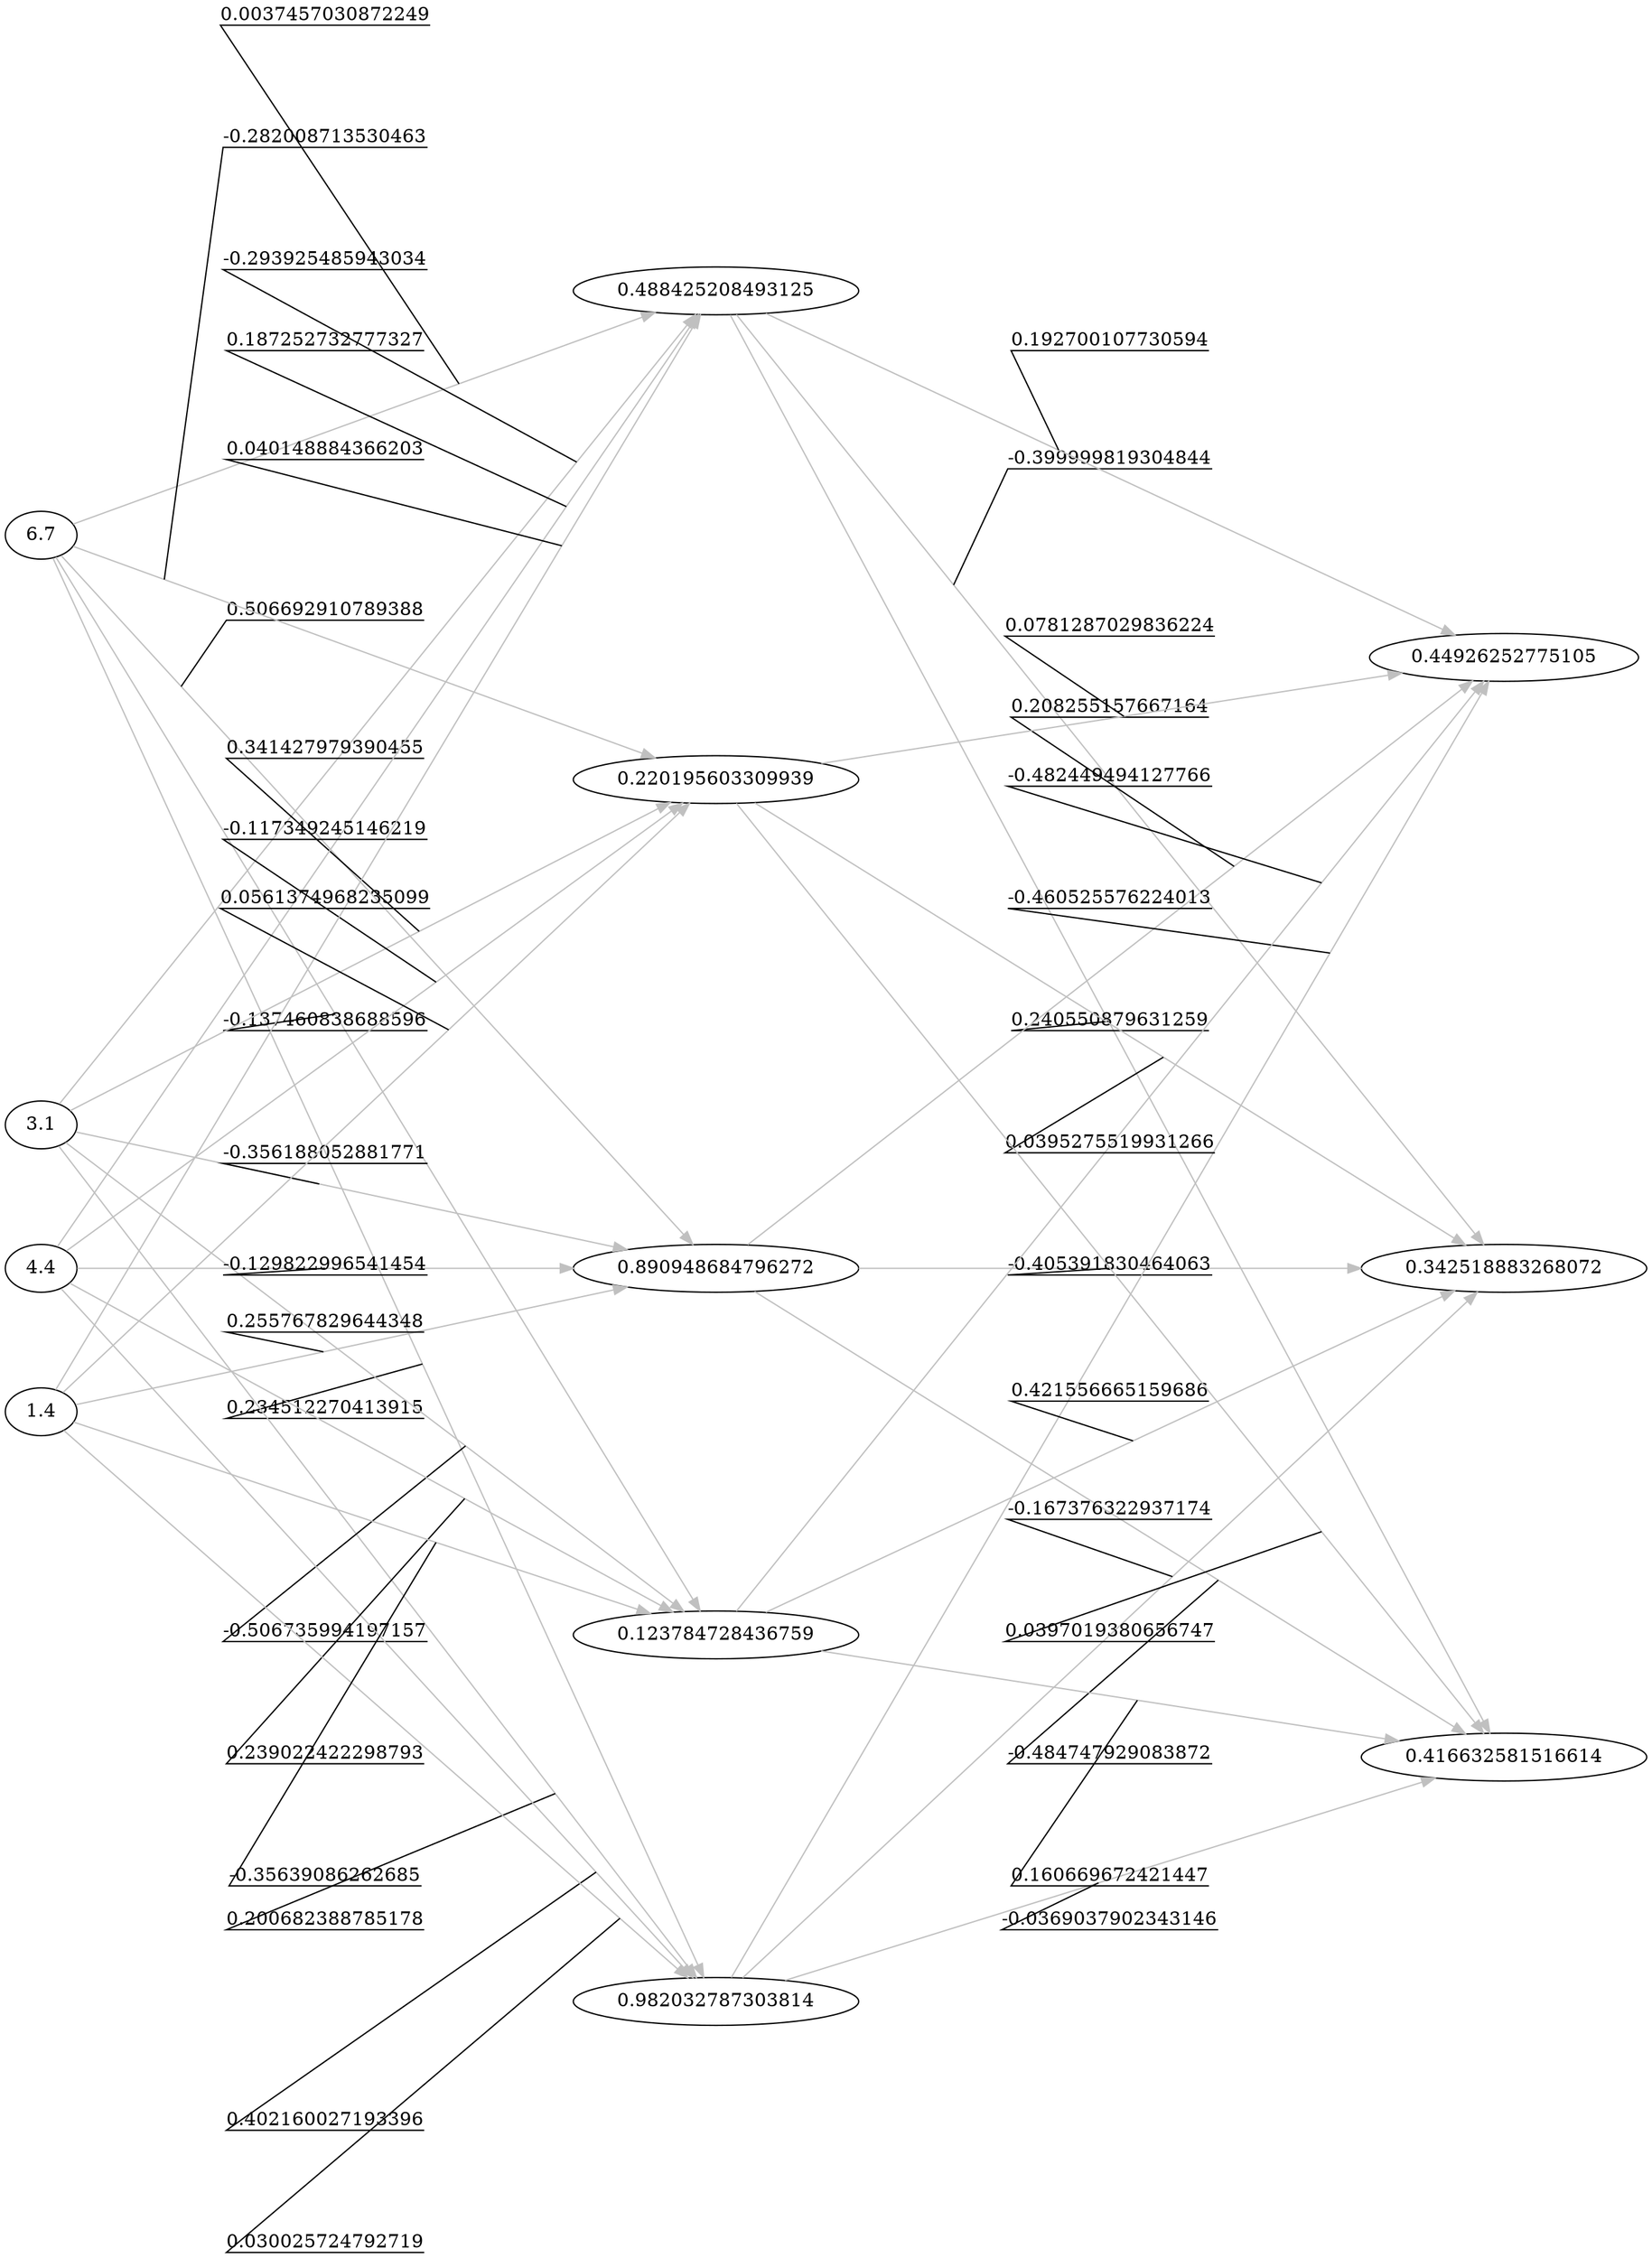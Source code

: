 digraph { 
rankdir=LR;
nodesep=1;
ranksep=3;
splines=line;
{ rank=same; "6.7" "3.1" "4.4" "1.4" ; }
{ rank=same; "0.488425208493125" "0.890948684796272" "0.982032787303814" "0.123784728436759" "0.220195603309939" "0.488425208493125" "0.890948684796272" "0.982032787303814" "0.123784728436759" "0.220195603309939" "0.488425208493125" "0.890948684796272" "0.982032787303814" "0.123784728436759" "0.220195603309939" "0.488425208493125" "0.890948684796272" "0.982032787303814" "0.123784728436759" "0.220195603309939" ; }
"6.7" -> "0.488425208493125" [label="0.0037457030872249" color="grey" decorate=true];
"6.7" -> "0.890948684796272" [label="0.506692910789388" color="grey" decorate=true];
"6.7" -> "0.982032787303814" [label="0.234512270413915" color="grey" decorate=true];
"6.7" -> "0.123784728436759" [label="-0.137460838688596" color="grey" decorate=true];
"6.7" -> "0.220195603309939" [label="-0.282008713530463" color="grey" decorate=true];
"3.1" -> "0.488425208493125" [label="-0.293925485943034" color="grey" decorate=true];
"3.1" -> "0.890948684796272" [label="-0.356188052881771" color="grey" decorate=true];
"3.1" -> "0.982032787303814" [label="0.200682388785178" color="grey" decorate=true];
"3.1" -> "0.123784728436759" [label="-0.506735994197157" color="grey" decorate=true];
"3.1" -> "0.220195603309939" [label="0.341427979390455" color="grey" decorate=true];
"4.4" -> "0.488425208493125" [label="0.187252732777327" color="grey" decorate=true];
"4.4" -> "0.890948684796272" [label="-0.129822996541454" color="grey" decorate=true];
"4.4" -> "0.982032787303814" [label="0.402160027193396" color="grey" decorate=true];
"4.4" -> "0.123784728436759" [label="0.239022422298793" color="grey" decorate=true];
"4.4" -> "0.220195603309939" [label="-0.117349245146219" color="grey" decorate=true];
"1.4" -> "0.488425208493125" [label="0.040148884366203" color="grey" decorate=true];
"1.4" -> "0.890948684796272" [label="0.255767829644348" color="grey" decorate=true];
"1.4" -> "0.982032787303814" [label="0.030025724792719" color="grey" decorate=true];
"1.4" -> "0.123784728436759" [label="-0.35639086262685" color="grey" decorate=true];
"1.4" -> "0.220195603309939" [label="0.0561374968235099" color="grey" decorate=true];
{ rank=same; "0.342518883268072" "0.416632581516614" "0.44926252775105" "0.342518883268072" "0.416632581516614" "0.44926252775105" "0.342518883268072" "0.416632581516614" "0.44926252775105" "0.342518883268072" "0.416632581516614" "0.44926252775105" "0.342518883268072" "0.416632581516614" "0.44926252775105" ; }
"0.488425208493125" -> "0.342518883268072" [label="-0.399999819304844" color="grey" decorate=true];
"0.488425208493125" -> "0.416632581516614" [label="0.240550879631259" color="grey" decorate=true];
"0.488425208493125" -> "0.44926252775105" [label="0.192700107730594" color="grey" decorate=true];
"0.890948684796272" -> "0.342518883268072" [label="-0.405391830464063" color="grey" decorate=true];
"0.890948684796272" -> "0.416632581516614" [label="-0.484747929083872" color="grey" decorate=true];
"0.890948684796272" -> "0.44926252775105" [label="0.208255157667164" color="grey" decorate=true];
"0.982032787303814" -> "0.342518883268072" [label="-0.167376322937174" color="grey" decorate=true];
"0.982032787303814" -> "0.416632581516614" [label="-0.0369037902343146" color="grey" decorate=true];
"0.982032787303814" -> "0.44926252775105" [label="-0.460525576224013" color="grey" decorate=true];
"0.123784728436759" -> "0.342518883268072" [label="0.421556665159686" color="grey" decorate=true];
"0.123784728436759" -> "0.416632581516614" [label="0.160669672421447" color="grey" decorate=true];
"0.123784728436759" -> "0.44926252775105" [label="-0.482449494127766" color="grey" decorate=true];
"0.220195603309939" -> "0.342518883268072" [label="0.0395275519931266" color="grey" decorate=true];
"0.220195603309939" -> "0.416632581516614" [label="0.0397019380656747" color="grey" decorate=true];
"0.220195603309939" -> "0.44926252775105" [label="0.0781287029836224" color="grey" decorate=true];
}
